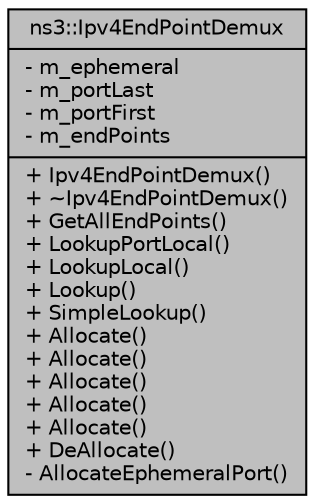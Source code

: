 digraph "ns3::Ipv4EndPointDemux"
{
  edge [fontname="Helvetica",fontsize="10",labelfontname="Helvetica",labelfontsize="10"];
  node [fontname="Helvetica",fontsize="10",shape=record];
  Node1 [label="{ns3::Ipv4EndPointDemux\n|- m_ephemeral\l- m_portLast\l- m_portFirst\l- m_endPoints\l|+ Ipv4EndPointDemux()\l+ ~Ipv4EndPointDemux()\l+ GetAllEndPoints()\l+ LookupPortLocal()\l+ LookupLocal()\l+ Lookup()\l+ SimpleLookup()\l+ Allocate()\l+ Allocate()\l+ Allocate()\l+ Allocate()\l+ Allocate()\l+ DeAllocate()\l- AllocateEphemeralPort()\l}",height=0.2,width=0.4,color="black", fillcolor="grey75", style="filled", fontcolor="black"];
}
